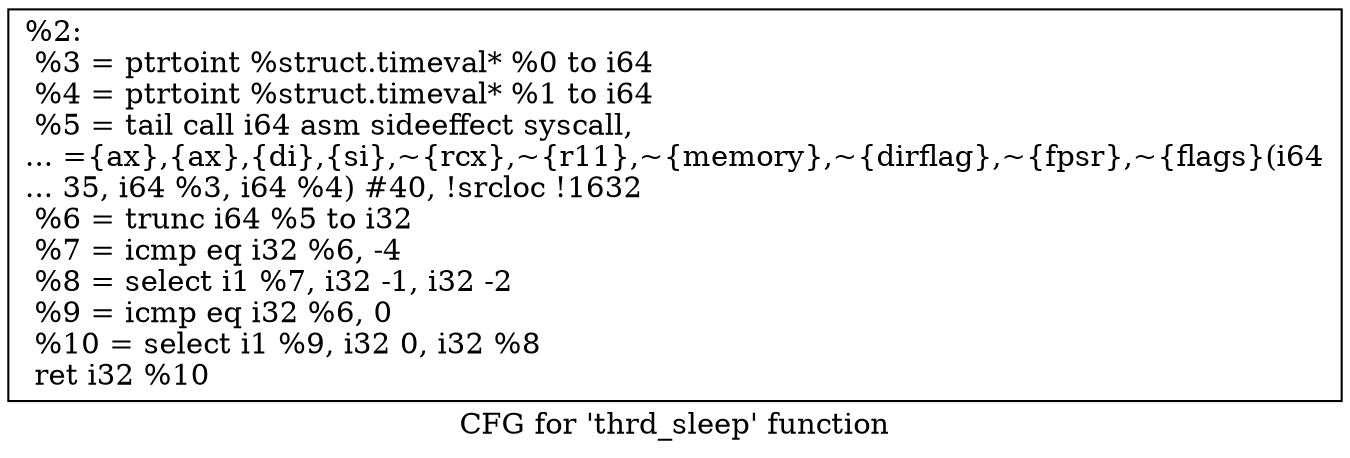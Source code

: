digraph "CFG for 'thrd_sleep' function" {
	label="CFG for 'thrd_sleep' function";

	Node0x1dcf070 [shape=record,label="{%2:\l  %3 = ptrtoint %struct.timeval* %0 to i64\l  %4 = ptrtoint %struct.timeval* %1 to i64\l  %5 = tail call i64 asm sideeffect syscall,\l... =\{ax\},\{ax\},\{di\},\{si\},~\{rcx\},~\{r11\},~\{memory\},~\{dirflag\},~\{fpsr\},~\{flags\}(i64\l... 35, i64 %3, i64 %4) #40, !srcloc !1632\l  %6 = trunc i64 %5 to i32\l  %7 = icmp eq i32 %6, -4\l  %8 = select i1 %7, i32 -1, i32 -2\l  %9 = icmp eq i32 %6, 0\l  %10 = select i1 %9, i32 0, i32 %8\l  ret i32 %10\l}"];
}
